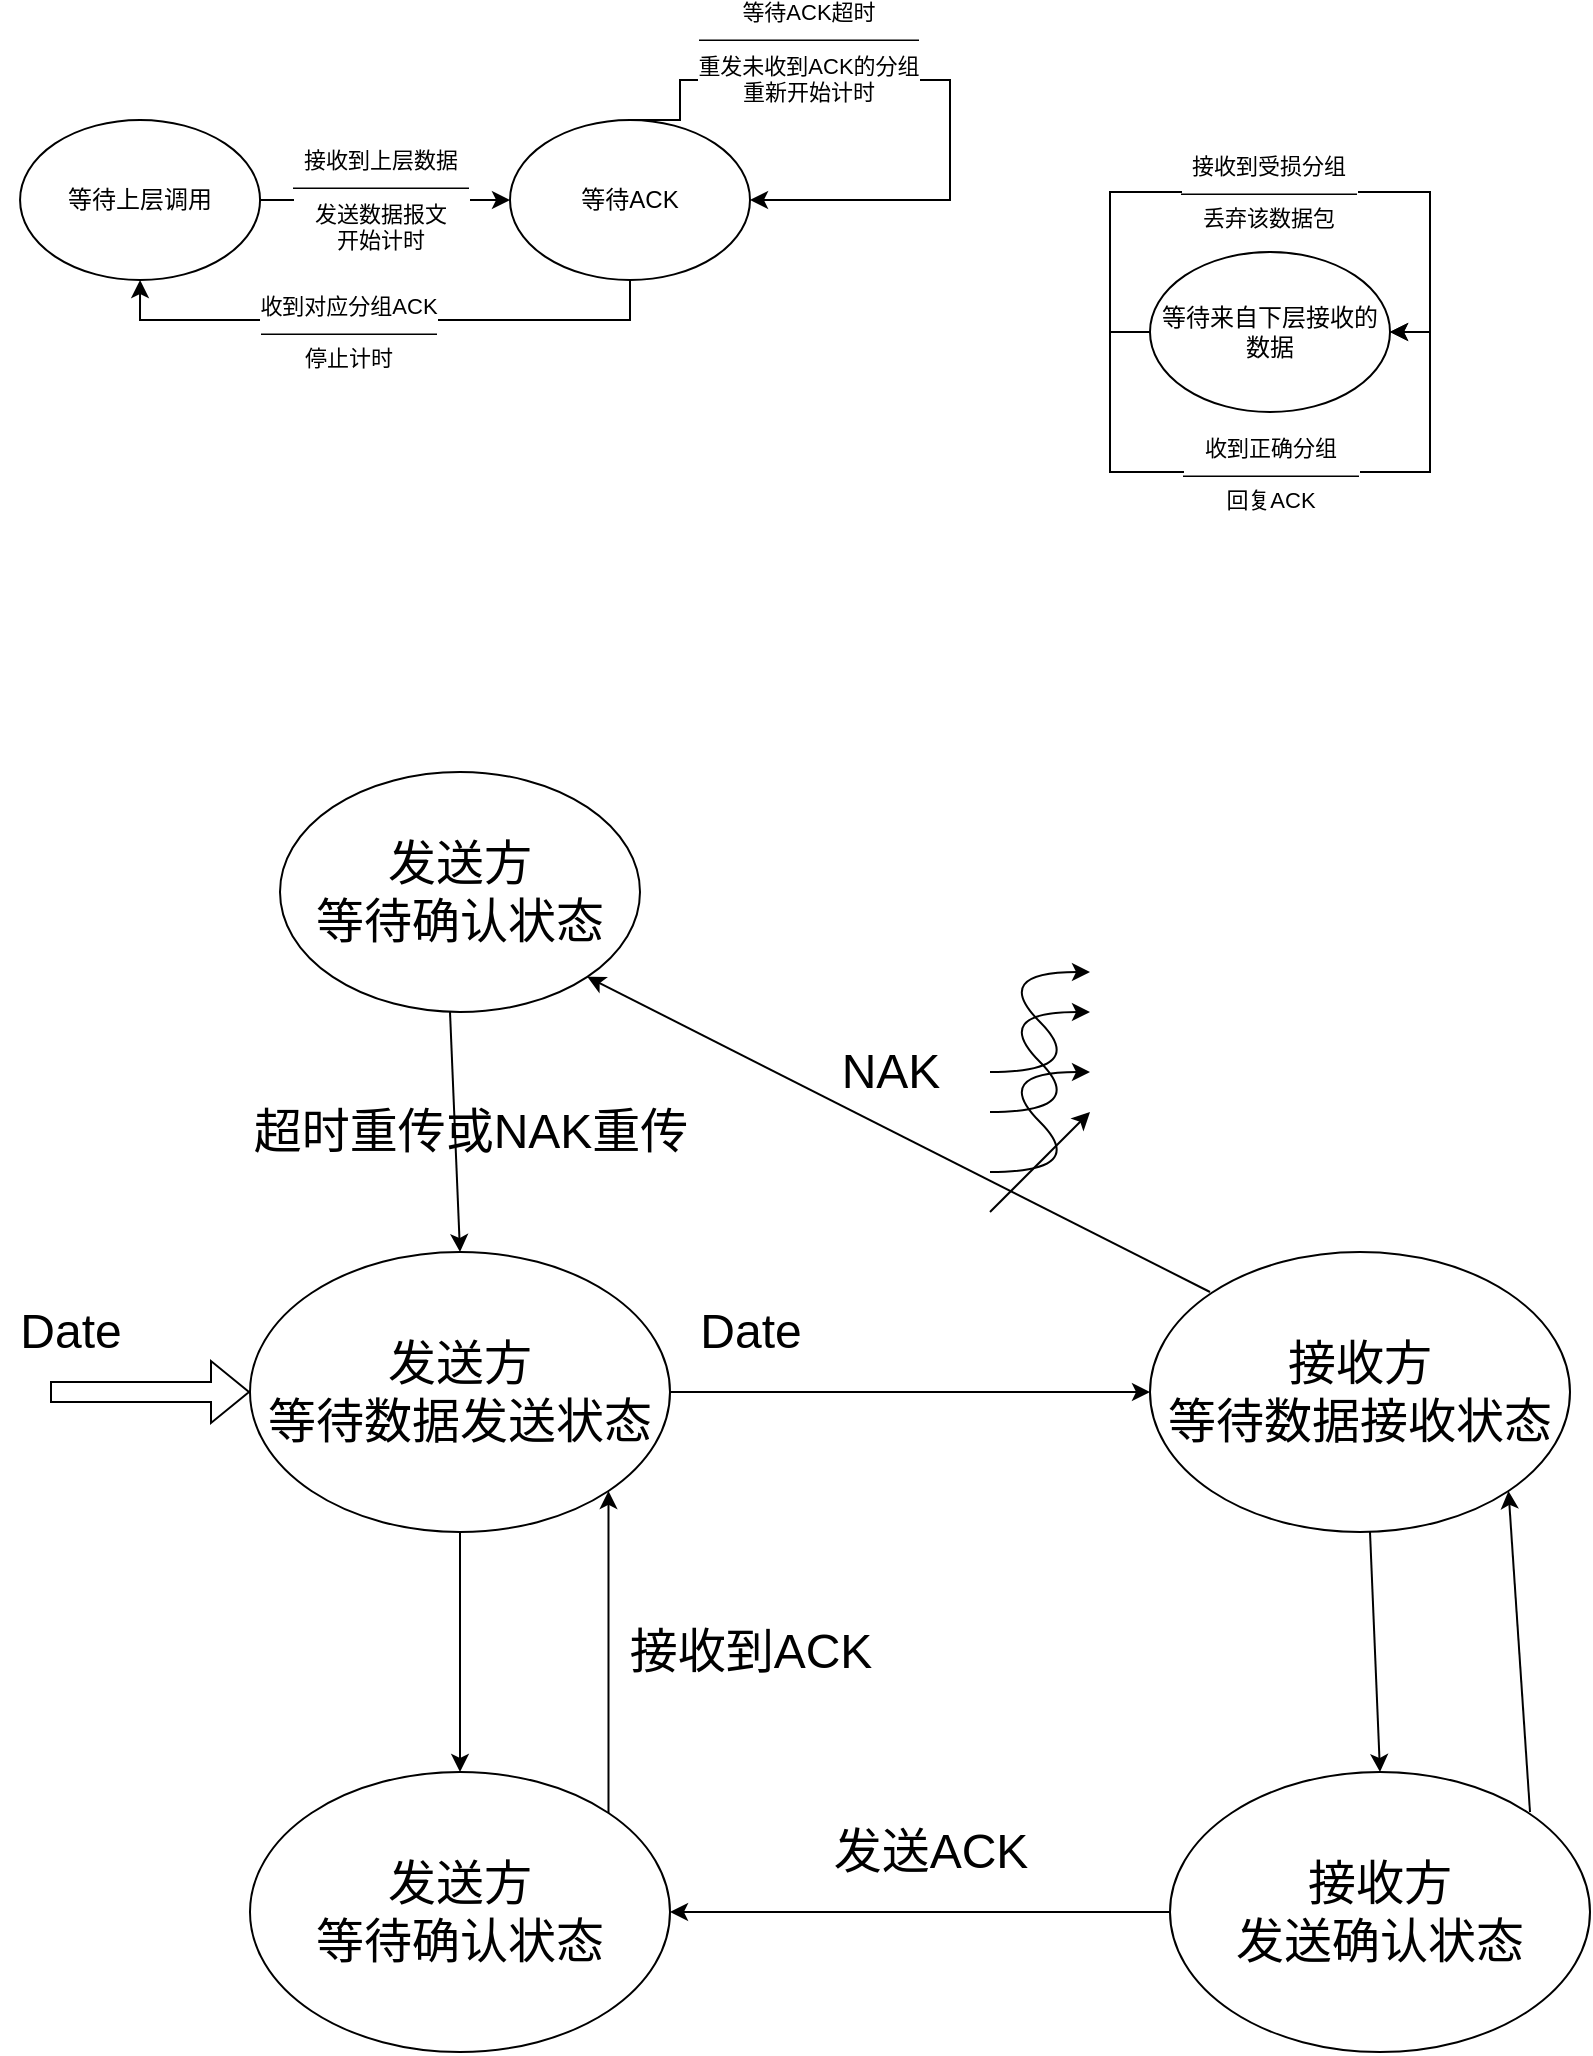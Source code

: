 <mxfile version="21.1.1" type="github">
  <diagram name="第 1 页" id="FvOjQQNea8EOxkawRLZ-">
    <mxGraphModel dx="1215" dy="722" grid="1" gridSize="10" guides="1" tooltips="1" connect="1" arrows="1" fold="1" page="1" pageScale="1" pageWidth="3300" pageHeight="4681" math="0" shadow="0">
      <root>
        <mxCell id="0" />
        <mxCell id="1" parent="0" />
        <mxCell id="tDl_KvokEJC_1A1ImUrF-23" value="" style="edgeStyle=orthogonalEdgeStyle;rounded=0;orthogonalLoop=1;jettySize=auto;html=1;" parent="1" source="tDl_KvokEJC_1A1ImUrF-3" edge="1">
          <mxGeometry relative="1" as="geometry">
            <mxPoint x="755.0" y="950" as="targetPoint" />
          </mxGeometry>
        </mxCell>
        <mxCell id="tDl_KvokEJC_1A1ImUrF-3" value="&lt;font style=&quot;font-size: 24px;&quot;&gt;发送方&lt;br&gt;等待数据发送状态&lt;/font&gt;" style="ellipse;whiteSpace=wrap;html=1;" parent="1" vertex="1">
          <mxGeometry x="650" y="690" width="210" height="140" as="geometry" />
        </mxCell>
        <mxCell id="tDl_KvokEJC_1A1ImUrF-4" value="&lt;font style=&quot;font-size: 24px;&quot;&gt;接收方&lt;br&gt;等待数据接收状态&lt;/font&gt;" style="ellipse;whiteSpace=wrap;html=1;" parent="1" vertex="1">
          <mxGeometry x="1100" y="690" width="210" height="140" as="geometry" />
        </mxCell>
        <mxCell id="tDl_KvokEJC_1A1ImUrF-5" value="&lt;font style=&quot;font-size: 24px;&quot;&gt;发送方&lt;br&gt;等待确认状态&lt;/font&gt;" style="ellipse;whiteSpace=wrap;html=1;" parent="1" vertex="1">
          <mxGeometry x="650" y="950" width="210" height="140" as="geometry" />
        </mxCell>
        <mxCell id="tDl_KvokEJC_1A1ImUrF-6" value="&lt;font style=&quot;font-size: 24px;&quot;&gt;接收方&lt;br&gt;发送确认状态&lt;/font&gt;" style="ellipse;whiteSpace=wrap;html=1;" parent="1" vertex="1">
          <mxGeometry x="1110" y="950" width="210" height="140" as="geometry" />
        </mxCell>
        <mxCell id="tDl_KvokEJC_1A1ImUrF-21" value="&lt;font style=&quot;font-size: 24px;&quot;&gt;Date&lt;/font&gt;" style="text;html=1;align=center;verticalAlign=middle;resizable=0;points=[];autosize=1;strokeColor=none;fillColor=none;" parent="1" vertex="1">
          <mxGeometry x="865" y="710" width="70" height="40" as="geometry" />
        </mxCell>
        <mxCell id="tDl_KvokEJC_1A1ImUrF-24" value="" style="endArrow=classic;html=1;rounded=0;entryX=0;entryY=0.5;entryDx=0;entryDy=0;" parent="1" target="tDl_KvokEJC_1A1ImUrF-4" edge="1">
          <mxGeometry width="50" height="50" relative="1" as="geometry">
            <mxPoint x="860" y="760" as="sourcePoint" />
            <mxPoint x="910" y="710" as="targetPoint" />
          </mxGeometry>
        </mxCell>
        <mxCell id="tDl_KvokEJC_1A1ImUrF-25" value="" style="endArrow=classic;html=1;rounded=0;entryX=0.5;entryY=0;entryDx=0;entryDy=0;" parent="1" target="tDl_KvokEJC_1A1ImUrF-6" edge="1">
          <mxGeometry width="50" height="50" relative="1" as="geometry">
            <mxPoint x="1210" y="830" as="sourcePoint" />
            <mxPoint x="1260" y="780" as="targetPoint" />
          </mxGeometry>
        </mxCell>
        <mxCell id="tDl_KvokEJC_1A1ImUrF-27" value="&lt;font style=&quot;font-size: 24px;&quot;&gt;发送ACK&lt;/font&gt;" style="text;html=1;align=center;verticalAlign=middle;resizable=0;points=[];autosize=1;strokeColor=none;fillColor=none;" parent="1" vertex="1">
          <mxGeometry x="930" y="970" width="120" height="40" as="geometry" />
        </mxCell>
        <mxCell id="tDl_KvokEJC_1A1ImUrF-28" value="" style="endArrow=classic;html=1;rounded=0;entryX=1;entryY=0.5;entryDx=0;entryDy=0;" parent="1" target="tDl_KvokEJC_1A1ImUrF-5" edge="1">
          <mxGeometry width="50" height="50" relative="1" as="geometry">
            <mxPoint x="1110" y="1020" as="sourcePoint" />
            <mxPoint x="1160" y="970" as="targetPoint" />
          </mxGeometry>
        </mxCell>
        <mxCell id="tDl_KvokEJC_1A1ImUrF-31" value="" style="endArrow=classic;html=1;rounded=0;entryX=1;entryY=1;entryDx=0;entryDy=0;exitX=1;exitY=0;exitDx=0;exitDy=0;" parent="1" source="tDl_KvokEJC_1A1ImUrF-5" target="tDl_KvokEJC_1A1ImUrF-3" edge="1">
          <mxGeometry width="50" height="50" relative="1" as="geometry">
            <mxPoint x="660" y="990" as="sourcePoint" />
            <mxPoint x="710" y="940" as="targetPoint" />
          </mxGeometry>
        </mxCell>
        <mxCell id="tDl_KvokEJC_1A1ImUrF-32" value="&lt;font style=&quot;font-size: 24px;&quot;&gt;接收到ACK&lt;/font&gt;" style="text;html=1;align=center;verticalAlign=middle;resizable=0;points=[];autosize=1;strokeColor=none;fillColor=none;" parent="1" vertex="1">
          <mxGeometry x="830" y="870" width="140" height="40" as="geometry" />
        </mxCell>
        <mxCell id="tDl_KvokEJC_1A1ImUrF-33" value="&lt;font style=&quot;font-size: 24px;&quot;&gt;发送方&lt;br&gt;等待确认状态&lt;/font&gt;" style="ellipse;whiteSpace=wrap;html=1;" parent="1" vertex="1">
          <mxGeometry x="665" y="450" width="180" height="120" as="geometry" />
        </mxCell>
        <mxCell id="tDl_KvokEJC_1A1ImUrF-41" value="" style="endArrow=classic;html=1;rounded=0;entryX=1;entryY=1;entryDx=0;entryDy=0;" parent="1" target="tDl_KvokEJC_1A1ImUrF-33" edge="1">
          <mxGeometry width="50" height="50" relative="1" as="geometry">
            <mxPoint x="1130" y="710" as="sourcePoint" />
            <mxPoint x="1180" y="660" as="targetPoint" />
          </mxGeometry>
        </mxCell>
        <mxCell id="tDl_KvokEJC_1A1ImUrF-42" value="&lt;font style=&quot;font-size: 24px;&quot;&gt;NAK&lt;/font&gt;" style="text;html=1;align=center;verticalAlign=middle;resizable=0;points=[];autosize=1;strokeColor=none;fillColor=none;" parent="1" vertex="1">
          <mxGeometry x="935" y="580" width="70" height="40" as="geometry" />
        </mxCell>
        <mxCell id="tDl_KvokEJC_1A1ImUrF-43" value="" style="endArrow=classic;html=1;rounded=0;entryX=0.5;entryY=0;entryDx=0;entryDy=0;" parent="1" target="tDl_KvokEJC_1A1ImUrF-3" edge="1">
          <mxGeometry width="50" height="50" relative="1" as="geometry">
            <mxPoint x="750" y="570" as="sourcePoint" />
            <mxPoint x="800" y="520" as="targetPoint" />
          </mxGeometry>
        </mxCell>
        <mxCell id="tDl_KvokEJC_1A1ImUrF-44" value="&lt;font style=&quot;font-size: 24px;&quot;&gt;超时重传或NAK重传&lt;/font&gt;" style="text;html=1;align=center;verticalAlign=middle;resizable=0;points=[];autosize=1;strokeColor=none;fillColor=none;" parent="1" vertex="1">
          <mxGeometry x="640" y="610" width="240" height="40" as="geometry" />
        </mxCell>
        <mxCell id="tDl_KvokEJC_1A1ImUrF-45" value="" style="endArrow=classic;html=1;rounded=0;entryX=1;entryY=1;entryDx=0;entryDy=0;" parent="1" target="tDl_KvokEJC_1A1ImUrF-4" edge="1">
          <mxGeometry width="50" height="50" relative="1" as="geometry">
            <mxPoint x="1290" y="970" as="sourcePoint" />
            <mxPoint x="1340" y="920" as="targetPoint" />
          </mxGeometry>
        </mxCell>
        <mxCell id="tDl_KvokEJC_1A1ImUrF-47" value="" style="shape=flexArrow;endArrow=classic;html=1;rounded=0;" parent="1" edge="1">
          <mxGeometry width="50" height="50" relative="1" as="geometry">
            <mxPoint x="550" y="760" as="sourcePoint" />
            <mxPoint x="650" y="760" as="targetPoint" />
          </mxGeometry>
        </mxCell>
        <mxCell id="tDl_KvokEJC_1A1ImUrF-48" value="&lt;font style=&quot;font-size: 24px;&quot;&gt;Date&lt;/font&gt;" style="text;html=1;align=center;verticalAlign=middle;resizable=0;points=[];autosize=1;strokeColor=none;fillColor=none;" parent="1" vertex="1">
          <mxGeometry x="525" y="710" width="70" height="40" as="geometry" />
        </mxCell>
        <mxCell id="efm35DuK7ggwksIkIi30-4" style="edgeStyle=orthogonalEdgeStyle;rounded=0;orthogonalLoop=1;jettySize=auto;html=1;exitX=1;exitY=0.5;exitDx=0;exitDy=0;entryX=0;entryY=0.5;entryDx=0;entryDy=0;" edge="1" parent="1" source="efm35DuK7ggwksIkIi30-1" target="efm35DuK7ggwksIkIi30-2">
          <mxGeometry relative="1" as="geometry" />
        </mxCell>
        <mxCell id="efm35DuK7ggwksIkIi30-5" value="接收到上层数据&lt;br&gt;————————&lt;br&gt;发送数据报文&lt;br&gt;开始计时" style="edgeLabel;html=1;align=center;verticalAlign=middle;resizable=0;points=[];" vertex="1" connectable="0" parent="efm35DuK7ggwksIkIi30-4">
          <mxGeometry x="-0.267" y="-1" relative="1" as="geometry">
            <mxPoint x="14" y="-1" as="offset" />
          </mxGeometry>
        </mxCell>
        <mxCell id="efm35DuK7ggwksIkIi30-1" value="等待上层调用" style="ellipse;whiteSpace=wrap;html=1;" vertex="1" parent="1">
          <mxGeometry x="535.03" y="124" width="120" height="80" as="geometry" />
        </mxCell>
        <mxCell id="efm35DuK7ggwksIkIi30-10" style="edgeStyle=orthogonalEdgeStyle;rounded=0;orthogonalLoop=1;jettySize=auto;html=1;exitX=0.5;exitY=1;exitDx=0;exitDy=0;entryX=0.5;entryY=1;entryDx=0;entryDy=0;" edge="1" parent="1" source="efm35DuK7ggwksIkIi30-2" target="efm35DuK7ggwksIkIi30-1">
          <mxGeometry relative="1" as="geometry" />
        </mxCell>
        <mxCell id="efm35DuK7ggwksIkIi30-11" value="收到对应分组ACK&lt;br&gt;————————&lt;br&gt;停止计时" style="edgeLabel;html=1;align=center;verticalAlign=middle;resizable=0;points=[];" vertex="1" connectable="0" parent="efm35DuK7ggwksIkIi30-10">
          <mxGeometry x="0.129" relative="1" as="geometry">
            <mxPoint y="6" as="offset" />
          </mxGeometry>
        </mxCell>
        <mxCell id="efm35DuK7ggwksIkIi30-2" value="等待ACK" style="ellipse;whiteSpace=wrap;html=1;" vertex="1" parent="1">
          <mxGeometry x="780" y="124" width="120" height="80" as="geometry" />
        </mxCell>
        <mxCell id="efm35DuK7ggwksIkIi30-3" value="" style="endArrow=classic;html=1;rounded=0;" edge="1" parent="1">
          <mxGeometry width="50" height="50" relative="1" as="geometry">
            <mxPoint x="1020" y="670" as="sourcePoint" />
            <mxPoint x="1070" y="620" as="targetPoint" />
          </mxGeometry>
        </mxCell>
        <mxCell id="efm35DuK7ggwksIkIi30-6" value="" style="curved=1;endArrow=classic;html=1;rounded=0;" edge="1" parent="1">
          <mxGeometry width="50" height="50" relative="1" as="geometry">
            <mxPoint x="1020" y="650" as="sourcePoint" />
            <mxPoint x="1070" y="600" as="targetPoint" />
            <Array as="points">
              <mxPoint x="1070" y="650" />
              <mxPoint x="1020" y="600" />
            </Array>
          </mxGeometry>
        </mxCell>
        <mxCell id="efm35DuK7ggwksIkIi30-7" style="edgeStyle=orthogonalEdgeStyle;rounded=0;orthogonalLoop=1;jettySize=auto;html=1;exitX=0.5;exitY=0;exitDx=0;exitDy=0;entryX=1;entryY=0.5;entryDx=0;entryDy=0;" edge="1" parent="1" source="efm35DuK7ggwksIkIi30-2" target="efm35DuK7ggwksIkIi30-2">
          <mxGeometry relative="1" as="geometry">
            <mxPoint x="1025.03" y="134" as="targetPoint" />
            <Array as="points">
              <mxPoint x="865" y="124" />
              <mxPoint x="865" y="104" />
              <mxPoint x="1000" y="104" />
              <mxPoint x="1000" y="164" />
            </Array>
          </mxGeometry>
        </mxCell>
        <mxCell id="efm35DuK7ggwksIkIi30-8" value="等待ACK超时&lt;br&gt;——————————&lt;br&gt;重发未收到ACK的分组&lt;br&gt;重新开始计时" style="edgeLabel;html=1;align=center;verticalAlign=middle;resizable=0;points=[];" vertex="1" connectable="0" parent="efm35DuK7ggwksIkIi30-7">
          <mxGeometry x="-0.167" y="4" relative="1" as="geometry">
            <mxPoint x="-33" y="-10" as="offset" />
          </mxGeometry>
        </mxCell>
        <mxCell id="efm35DuK7ggwksIkIi30-9" value="" style="curved=1;endArrow=classic;html=1;rounded=0;" edge="1" parent="1">
          <mxGeometry width="50" height="50" relative="1" as="geometry">
            <mxPoint x="1020" y="620" as="sourcePoint" />
            <mxPoint x="1070" y="570" as="targetPoint" />
            <Array as="points">
              <mxPoint x="1070" y="620" />
              <mxPoint x="1020" y="570" />
            </Array>
          </mxGeometry>
        </mxCell>
        <mxCell id="efm35DuK7ggwksIkIi30-12" value="等待来自下层接收的数据" style="ellipse;whiteSpace=wrap;html=1;" vertex="1" parent="1">
          <mxGeometry x="1100" y="190" width="120" height="80" as="geometry" />
        </mxCell>
        <mxCell id="efm35DuK7ggwksIkIi30-13" value="" style="curved=1;endArrow=classic;html=1;rounded=0;" edge="1" parent="1">
          <mxGeometry width="50" height="50" relative="1" as="geometry">
            <mxPoint x="1020" y="600" as="sourcePoint" />
            <mxPoint x="1070" y="550" as="targetPoint" />
            <Array as="points">
              <mxPoint x="1070" y="600" />
              <mxPoint x="1020" y="550" />
            </Array>
          </mxGeometry>
        </mxCell>
        <mxCell id="efm35DuK7ggwksIkIi30-14" style="edgeStyle=orthogonalEdgeStyle;rounded=0;orthogonalLoop=1;jettySize=auto;html=1;exitX=0;exitY=0.5;exitDx=0;exitDy=0;entryX=1;entryY=0.5;entryDx=0;entryDy=0;" edge="1" parent="1" source="efm35DuK7ggwksIkIi30-12" target="efm35DuK7ggwksIkIi30-12">
          <mxGeometry relative="1" as="geometry">
            <Array as="points">
              <mxPoint x="1080" y="230" />
              <mxPoint x="1080" y="160" />
              <mxPoint x="1240" y="160" />
              <mxPoint x="1240" y="230" />
            </Array>
          </mxGeometry>
        </mxCell>
        <mxCell id="efm35DuK7ggwksIkIi30-16" value="接收到受损分组&lt;br&gt;————————&lt;br&gt;丢弃该数据包" style="edgeLabel;html=1;align=center;verticalAlign=middle;resizable=0;points=[];" vertex="1" connectable="0" parent="efm35DuK7ggwksIkIi30-14">
          <mxGeometry x="-0.087" y="2" relative="1" as="geometry">
            <mxPoint x="14" y="2" as="offset" />
          </mxGeometry>
        </mxCell>
        <mxCell id="efm35DuK7ggwksIkIi30-18" style="edgeStyle=orthogonalEdgeStyle;rounded=0;orthogonalLoop=1;jettySize=auto;html=1;exitX=0;exitY=0.5;exitDx=0;exitDy=0;entryX=1;entryY=0.5;entryDx=0;entryDy=0;" edge="1" parent="1" source="efm35DuK7ggwksIkIi30-12" target="efm35DuK7ggwksIkIi30-12">
          <mxGeometry relative="1" as="geometry">
            <Array as="points">
              <mxPoint x="1080" y="230" />
              <mxPoint x="1080" y="300" />
              <mxPoint x="1240" y="300" />
              <mxPoint x="1240" y="230" />
            </Array>
          </mxGeometry>
        </mxCell>
        <mxCell id="efm35DuK7ggwksIkIi30-19" value="收到正确分组&lt;br&gt;————————&lt;br&gt;回复ACK" style="edgeLabel;html=1;align=center;verticalAlign=middle;resizable=0;points=[];" vertex="1" connectable="0" parent="efm35DuK7ggwksIkIi30-18">
          <mxGeometry x="0.041" y="-1" relative="1" as="geometry">
            <mxPoint x="-7" as="offset" />
          </mxGeometry>
        </mxCell>
      </root>
    </mxGraphModel>
  </diagram>
</mxfile>
